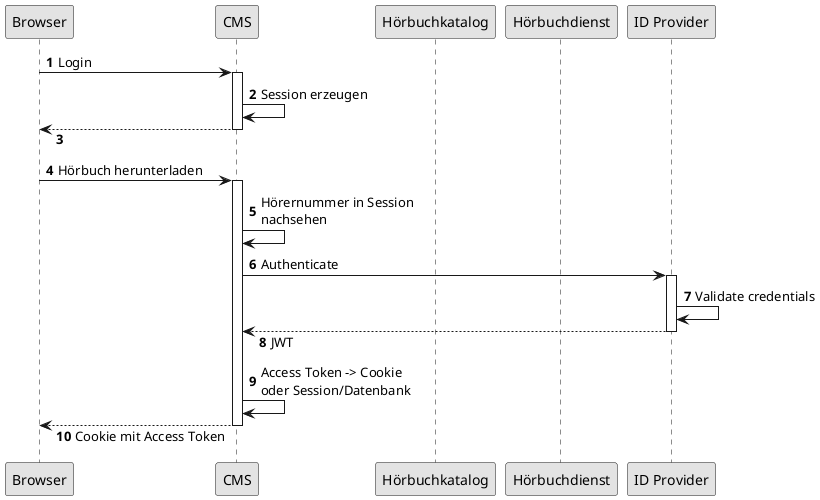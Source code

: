 @startuml
'https://plantuml.com/sequence-diagram

skinparam monochrome true
skinparam ResponseMessageBelowArrow true

autonumber

participant Browser
participant CMS as CMS
participant "Hörbuchkatalog" as HBK
participant "Hörbuchdienst" as HBD
participant "ID Provider" as IDP

Browser -> CMS++ : Login
CMS -> CMS : Session erzeugen
Browser <-- CMS--
Browser -> CMS++ : Hörbuch herunterladen
CMS -> CMS : Hörernummer in Session\nnachsehen
CMS -> IDP++ : Authenticate
IDP -> IDP : Validate credentials
CMS <-- IDP-- : JWT
CMS -> CMS : Access Token -> Cookie\noder Session/Datenbank
Browser <-- CMS-- : Cookie mit Access Token

@enduml
